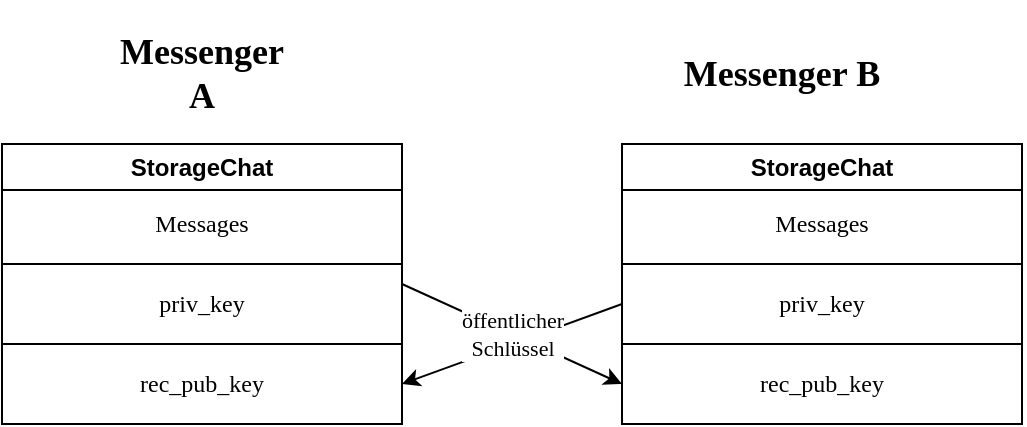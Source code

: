 <mxfile>
    <diagram id="69q-ejtX8xmd3_PWrQDC" name="Page-1">
        <mxGraphModel dx="660" dy="371" grid="1" gridSize="10" guides="1" tooltips="1" connect="1" arrows="1" fold="1" page="1" pageScale="1" pageWidth="827" pageHeight="1169" math="0" shadow="0">
            <root>
                <mxCell id="0"/>
                <mxCell id="1" parent="0"/>
                <mxCell id="39" value="" style="curved=1;endArrow=classic;html=1;fontFamily=Carlito;fontSource=https%3A%2F%2Ffonts.googleapis.com%2Fcss%3Ffamily%3DCarlito;exitX=1;exitY=0.5;exitDx=0;exitDy=0;" edge="1" parent="1">
                    <mxGeometry x="-0.08" y="2" width="50" height="50" relative="1" as="geometry">
                        <mxPoint x="440" y="430" as="sourcePoint"/>
                        <mxPoint x="330" y="470" as="targetPoint"/>
                        <mxPoint as="offset"/>
                    </mxGeometry>
                </mxCell>
                <mxCell id="13" value="StorageChat" style="swimlane;whiteSpace=wrap;html=1;" vertex="1" parent="1">
                    <mxGeometry x="440" y="350" width="200" height="140" as="geometry"/>
                </mxCell>
                <mxCell id="19" value="Messages" style="text;html=1;strokeColor=none;fillColor=none;align=center;verticalAlign=middle;whiteSpace=wrap;rounded=0;fontFamily=Carlito;fontSource=https%3A%2F%2Ffonts.googleapis.com%2Fcss%3Ffamily%3DCarlito;" vertex="1" parent="13">
                    <mxGeometry x="70" y="20" width="60" height="40" as="geometry"/>
                </mxCell>
                <mxCell id="20" value="priv_key" style="text;html=1;strokeColor=none;fillColor=none;align=center;verticalAlign=middle;whiteSpace=wrap;rounded=0;fontFamily=Carlito;fontSource=https%3A%2F%2Ffonts.googleapis.com%2Fcss%3Ffamily%3DCarlito;" vertex="1" parent="13">
                    <mxGeometry x="70" y="60" width="60" height="40" as="geometry"/>
                </mxCell>
                <mxCell id="21" value="" style="endArrow=none;html=1;fontFamily=Carlito;fontSource=https%3A%2F%2Ffonts.googleapis.com%2Fcss%3Ffamily%3DCarlito;" edge="1" parent="13">
                    <mxGeometry width="50" height="50" relative="1" as="geometry">
                        <mxPoint y="100" as="sourcePoint"/>
                        <mxPoint x="200" y="100" as="targetPoint"/>
                    </mxGeometry>
                </mxCell>
                <mxCell id="22" value="rec_pub_key" style="text;html=1;strokeColor=none;fillColor=none;align=center;verticalAlign=middle;whiteSpace=wrap;rounded=0;fontFamily=Carlito;fontSource=https%3A%2F%2Ffonts.googleapis.com%2Fcss%3Ffamily%3DCarlito;" vertex="1" parent="13">
                    <mxGeometry x="70" y="100" width="60" height="40" as="geometry"/>
                </mxCell>
                <mxCell id="18" value="" style="endArrow=none;html=1;fontFamily=Carlito;fontSource=https%3A%2F%2Ffonts.googleapis.com%2Fcss%3Ffamily%3DCarlito;" edge="1" parent="13">
                    <mxGeometry width="50" height="50" relative="1" as="geometry">
                        <mxPoint y="60" as="sourcePoint"/>
                        <mxPoint x="200" y="60" as="targetPoint"/>
                    </mxGeometry>
                </mxCell>
                <mxCell id="15" value="&lt;h2&gt;&lt;font data-font-src=&quot;https://fonts.googleapis.com/css?family=Carlito&quot; face=&quot;Carlito&quot;&gt;Messenger A&lt;/font&gt;&lt;/h2&gt;" style="text;html=1;strokeColor=none;fillColor=none;align=center;verticalAlign=middle;whiteSpace=wrap;rounded=0;" vertex="1" parent="1">
                    <mxGeometry x="180" y="300" width="100" height="30" as="geometry"/>
                </mxCell>
                <mxCell id="16" value="&lt;h2&gt;&lt;font data-font-src=&quot;https://fonts.googleapis.com/css?family=Carlito&quot; face=&quot;Carlito&quot;&gt;Messenger B&lt;/font&gt;&lt;/h2&gt;" style="text;html=1;strokeColor=none;fillColor=none;align=center;verticalAlign=middle;whiteSpace=wrap;rounded=0;" vertex="1" parent="1">
                    <mxGeometry x="455" y="300" width="130" height="30" as="geometry"/>
                </mxCell>
                <mxCell id="32" value="StorageChat" style="swimlane;whiteSpace=wrap;html=1;" vertex="1" parent="1">
                    <mxGeometry x="130" y="350" width="200" height="140" as="geometry"/>
                </mxCell>
                <mxCell id="33" value="Messages" style="text;html=1;strokeColor=none;fillColor=none;align=center;verticalAlign=middle;whiteSpace=wrap;rounded=0;fontFamily=Carlito;fontSource=https%3A%2F%2Ffonts.googleapis.com%2Fcss%3Ffamily%3DCarlito;" vertex="1" parent="32">
                    <mxGeometry x="70" y="20" width="60" height="40" as="geometry"/>
                </mxCell>
                <mxCell id="34" value="priv_key" style="text;html=1;strokeColor=none;fillColor=none;align=center;verticalAlign=middle;whiteSpace=wrap;rounded=0;fontFamily=Carlito;fontSource=https%3A%2F%2Ffonts.googleapis.com%2Fcss%3Ffamily%3DCarlito;" vertex="1" parent="32">
                    <mxGeometry x="70" y="60" width="60" height="40" as="geometry"/>
                </mxCell>
                <mxCell id="35" value="" style="endArrow=none;html=1;fontFamily=Carlito;fontSource=https%3A%2F%2Ffonts.googleapis.com%2Fcss%3Ffamily%3DCarlito;" edge="1" parent="32">
                    <mxGeometry width="50" height="50" relative="1" as="geometry">
                        <mxPoint y="100" as="sourcePoint"/>
                        <mxPoint x="200" y="100" as="targetPoint"/>
                    </mxGeometry>
                </mxCell>
                <mxCell id="36" value="rec_pub_key" style="text;html=1;strokeColor=none;fillColor=none;align=center;verticalAlign=middle;whiteSpace=wrap;rounded=0;fontFamily=Carlito;fontSource=https%3A%2F%2Ffonts.googleapis.com%2Fcss%3Ffamily%3DCarlito;" vertex="1" parent="32">
                    <mxGeometry x="70" y="100" width="60" height="40" as="geometry"/>
                </mxCell>
                <mxCell id="37" value="" style="endArrow=none;html=1;fontFamily=Carlito;fontSource=https%3A%2F%2Ffonts.googleapis.com%2Fcss%3Ffamily%3DCarlito;" edge="1" parent="32">
                    <mxGeometry width="50" height="50" relative="1" as="geometry">
                        <mxPoint y="60" as="sourcePoint"/>
                        <mxPoint x="200" y="60" as="targetPoint"/>
                    </mxGeometry>
                </mxCell>
                <mxCell id="38" value="öffentlicher&lt;br&gt;Schlüssel" style="curved=1;endArrow=classic;html=1;fontFamily=Carlito;fontSource=https%3A%2F%2Ffonts.googleapis.com%2Fcss%3Ffamily%3DCarlito;exitX=1;exitY=0.5;exitDx=0;exitDy=0;" edge="1" parent="1" source="32">
                    <mxGeometry width="50" height="50" relative="1" as="geometry">
                        <mxPoint x="350" y="420" as="sourcePoint"/>
                        <mxPoint x="440" y="470" as="targetPoint"/>
                    </mxGeometry>
                </mxCell>
            </root>
        </mxGraphModel>
    </diagram>
</mxfile>